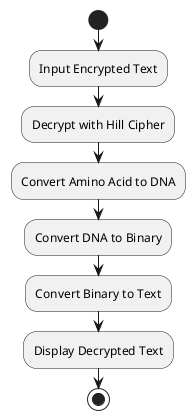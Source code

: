 @startuml
start
:Input Encrypted Text;
:Decrypt with Hill Cipher;
:Convert Amino Acid to DNA;
:Convert DNA to Binary;
:Convert Binary to Text;
:Display Decrypted Text;
stop
@enduml
